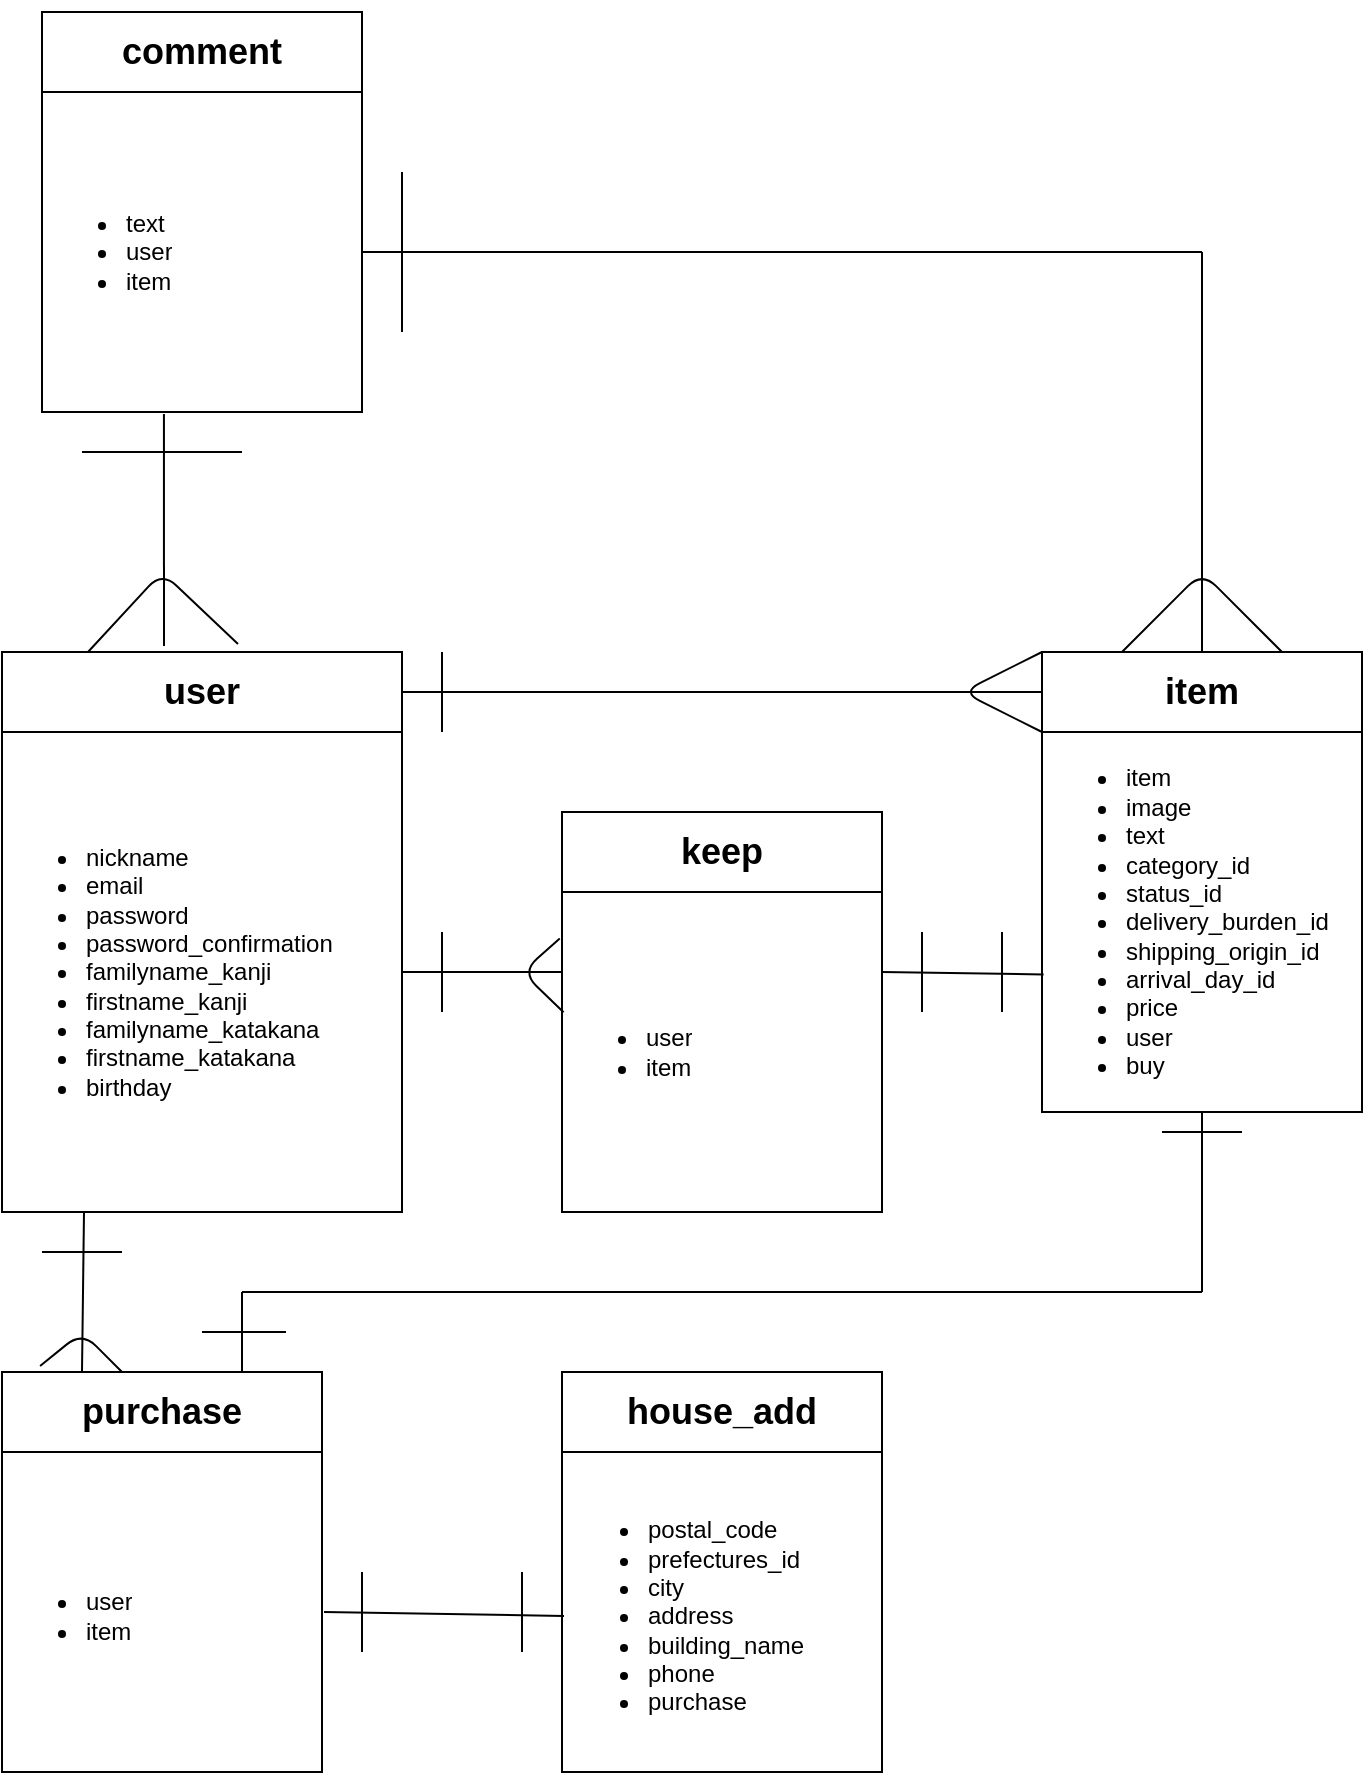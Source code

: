 <mxfile version="13.1.3">
    <diagram id="6hGFLwfOUW9BJ-s0fimq" name="Page-1">
        <mxGraphModel dx="1210" dy="585" grid="1" gridSize="10" guides="1" tooltips="1" connect="1" arrows="1" fold="1" page="1" pageScale="1" pageWidth="827" pageHeight="1169" math="0" shadow="0">
            <root>
                <mxCell id="0"/>
                <mxCell id="1" parent="0"/>
                <mxCell id="63" value="" style="rounded=0;whiteSpace=wrap;html=1;" parent="1" vertex="1">
                    <mxGeometry x="360" y="520" width="160" height="160" as="geometry"/>
                </mxCell>
                <mxCell id="53" value="" style="rounded=0;whiteSpace=wrap;html=1;" parent="1" vertex="1">
                    <mxGeometry x="360" y="800" width="160" height="160" as="geometry"/>
                </mxCell>
                <mxCell id="25" value="" style="rounded=0;whiteSpace=wrap;html=1;" parent="1" vertex="1">
                    <mxGeometry x="80" y="800" width="160" height="160" as="geometry"/>
                </mxCell>
                <mxCell id="6" value="&lt;h2&gt;user&lt;/h2&gt;" style="rounded=0;whiteSpace=wrap;html=1;" parent="1" vertex="1">
                    <mxGeometry x="80" y="400" width="200" height="40" as="geometry"/>
                </mxCell>
                <mxCell id="7" value="&lt;h2&gt;item&lt;/h2&gt;" style="rounded=0;whiteSpace=wrap;html=1;" parent="1" vertex="1">
                    <mxGeometry x="600" y="400" width="160" height="40" as="geometry"/>
                </mxCell>
                <mxCell id="10" value="&lt;h2&gt;purchase&lt;/h2&gt;" style="rounded=0;whiteSpace=wrap;html=1;" parent="1" vertex="1">
                    <mxGeometry x="80" y="760" width="160" height="40" as="geometry"/>
                </mxCell>
                <mxCell id="16" value="&lt;ul&gt;&lt;li&gt;user&lt;/li&gt;&lt;li&gt;item&lt;/li&gt;&lt;/ul&gt;" style="text;strokeColor=none;fillColor=none;html=1;whiteSpace=wrap;verticalAlign=middle;overflow=hidden;" parent="1" vertex="1">
                    <mxGeometry x="80" y="802" width="160" height="160" as="geometry"/>
                </mxCell>
                <mxCell id="22" value="" style="rounded=0;whiteSpace=wrap;html=1;" parent="1" vertex="1">
                    <mxGeometry x="80" y="440" width="200" height="240" as="geometry"/>
                </mxCell>
                <mxCell id="23" value="" style="rounded=0;whiteSpace=wrap;html=1;" parent="1" vertex="1">
                    <mxGeometry x="600" y="440" width="160" height="190" as="geometry"/>
                </mxCell>
                <mxCell id="26" value="&lt;ul&gt;&lt;li&gt;nickname&lt;/li&gt;&lt;li&gt;email&lt;/li&gt;&lt;li&gt;password&lt;/li&gt;&lt;li&gt;password_confirmation&lt;/li&gt;&lt;li&gt;familyname_kanji&lt;/li&gt;&lt;li&gt;firstname_kanji&lt;/li&gt;&lt;li&gt;familyname_katakana&lt;/li&gt;&lt;li&gt;firstname_katakana&lt;/li&gt;&lt;li&gt;birthday&lt;/li&gt;&lt;/ul&gt;" style="text;strokeColor=none;fillColor=none;html=1;whiteSpace=wrap;verticalAlign=middle;overflow=hidden;" parent="1" vertex="1">
                    <mxGeometry x="80" y="440" width="200" height="240" as="geometry"/>
                </mxCell>
                <mxCell id="27" value="&lt;ul&gt;&lt;li&gt;item&lt;/li&gt;&lt;li&gt;image&lt;/li&gt;&lt;li&gt;text&lt;/li&gt;&lt;li&gt;category_id&lt;/li&gt;&lt;li&gt;status_id&lt;/li&gt;&lt;li&gt;delivery_burden_id&lt;/li&gt;&lt;li&gt;shipping_origin_id&lt;/li&gt;&lt;li&gt;arrival_day_id&lt;/li&gt;&lt;li&gt;price&lt;/li&gt;&lt;li&gt;user&lt;/li&gt;&lt;li&gt;buy&lt;/li&gt;&lt;/ul&gt;" style="text;strokeColor=none;fillColor=none;html=1;whiteSpace=wrap;verticalAlign=middle;overflow=hidden;" parent="1" vertex="1">
                    <mxGeometry x="600" y="440" width="160" height="190" as="geometry"/>
                </mxCell>
                <mxCell id="32" value="" style="endArrow=none;html=1;exitX=1;exitY=0.5;exitDx=0;exitDy=0;entryX=0;entryY=0.5;entryDx=0;entryDy=0;" parent="1" source="6" target="7" edge="1">
                    <mxGeometry width="50" height="50" relative="1" as="geometry">
                        <mxPoint x="281" y="580" as="sourcePoint"/>
                        <mxPoint x="361" y="580" as="targetPoint"/>
                        <Array as="points"/>
                    </mxGeometry>
                </mxCell>
                <mxCell id="36" value="" style="endArrow=none;html=1;entryX=0.205;entryY=1;entryDx=0;entryDy=0;entryPerimeter=0;exitX=0.25;exitY=0;exitDx=0;exitDy=0;" parent="1" source="10" target="26" edge="1">
                    <mxGeometry width="50" height="50" relative="1" as="geometry">
                        <mxPoint x="140" y="690" as="sourcePoint"/>
                        <mxPoint x="190" y="640" as="targetPoint"/>
                    </mxGeometry>
                </mxCell>
                <mxCell id="45" value="" style="endArrow=none;html=1;entryX=0;entryY=0;entryDx=0;entryDy=0;exitX=0;exitY=0;exitDx=0;exitDy=0;" parent="1" source="27" target="7" edge="1">
                    <mxGeometry width="50" height="50" relative="1" as="geometry">
                        <mxPoint x="480" y="750" as="sourcePoint"/>
                        <mxPoint x="530" y="700" as="targetPoint"/>
                        <Array as="points">
                            <mxPoint x="560" y="420"/>
                        </Array>
                    </mxGeometry>
                </mxCell>
                <mxCell id="46" value="" style="endArrow=none;html=1;" parent="1" edge="1">
                    <mxGeometry width="50" height="50" relative="1" as="geometry">
                        <mxPoint x="300" y="440" as="sourcePoint"/>
                        <mxPoint x="300" y="400" as="targetPoint"/>
                    </mxGeometry>
                </mxCell>
                <mxCell id="47" value="" style="endArrow=none;html=1;" parent="1" edge="1">
                    <mxGeometry width="50" height="50" relative="1" as="geometry">
                        <mxPoint x="100" y="700" as="sourcePoint"/>
                        <mxPoint x="140" y="700" as="targetPoint"/>
                    </mxGeometry>
                </mxCell>
                <mxCell id="48" value="" style="endArrow=none;html=1;exitX=0.119;exitY=-0.075;exitDx=0;exitDy=0;exitPerimeter=0;" parent="1" source="10" target="10" edge="1">
                    <mxGeometry width="50" height="50" relative="1" as="geometry">
                        <mxPoint x="100" y="740" as="sourcePoint"/>
                        <mxPoint x="140" y="750" as="targetPoint"/>
                        <Array as="points">
                            <mxPoint x="120" y="740"/>
                            <mxPoint x="120" y="740"/>
                        </Array>
                    </mxGeometry>
                </mxCell>
                <mxCell id="51" value="&lt;h2&gt;house_add&lt;/h2&gt;" style="rounded=0;whiteSpace=wrap;html=1;" parent="1" vertex="1">
                    <mxGeometry x="360" y="760" width="160" height="40" as="geometry"/>
                </mxCell>
                <mxCell id="52" value="&lt;ul&gt;&lt;li&gt;postal_code&lt;/li&gt;&lt;li&gt;prefectures_id&lt;/li&gt;&lt;li&gt;city&lt;/li&gt;&lt;li&gt;address&lt;/li&gt;&lt;li&gt;building_name&lt;/li&gt;&lt;li&gt;phone&lt;/li&gt;&lt;li&gt;purchase&lt;/li&gt;&lt;/ul&gt;" style="text;strokeColor=none;fillColor=none;html=1;whiteSpace=wrap;verticalAlign=middle;overflow=hidden;" parent="1" vertex="1">
                    <mxGeometry x="361" y="802" width="160" height="160" as="geometry"/>
                </mxCell>
                <mxCell id="54" value="" style="endArrow=none;html=1;entryX=0;entryY=0.5;entryDx=0;entryDy=0;" parent="1" target="52" edge="1">
                    <mxGeometry width="50" height="50" relative="1" as="geometry">
                        <mxPoint x="241" y="880" as="sourcePoint"/>
                        <mxPoint x="300" y="780" as="targetPoint"/>
                    </mxGeometry>
                </mxCell>
                <mxCell id="55" value="" style="endArrow=none;html=1;" parent="1" edge="1">
                    <mxGeometry width="50" height="50" relative="1" as="geometry">
                        <mxPoint x="260" y="900" as="sourcePoint"/>
                        <mxPoint x="260" y="860" as="targetPoint"/>
                    </mxGeometry>
                </mxCell>
                <mxCell id="56" value="" style="endArrow=none;html=1;" parent="1" edge="1">
                    <mxGeometry width="50" height="50" relative="1" as="geometry">
                        <mxPoint x="340" y="860" as="sourcePoint"/>
                        <mxPoint x="340" y="900" as="targetPoint"/>
                    </mxGeometry>
                </mxCell>
                <mxCell id="57" value="" style="endArrow=none;html=1;exitX=0.75;exitY=0;exitDx=0;exitDy=0;" parent="1" source="10" edge="1">
                    <mxGeometry width="50" height="50" relative="1" as="geometry">
                        <mxPoint x="230" y="730" as="sourcePoint"/>
                        <mxPoint x="200" y="720" as="targetPoint"/>
                    </mxGeometry>
                </mxCell>
                <mxCell id="58" value="" style="endArrow=none;html=1;" parent="1" edge="1">
                    <mxGeometry width="50" height="50" relative="1" as="geometry">
                        <mxPoint x="200" y="720" as="sourcePoint"/>
                        <mxPoint x="680" y="720" as="targetPoint"/>
                    </mxGeometry>
                </mxCell>
                <mxCell id="59" value="" style="endArrow=none;html=1;entryX=0.5;entryY=1;entryDx=0;entryDy=0;" parent="1" target="27" edge="1">
                    <mxGeometry width="50" height="50" relative="1" as="geometry">
                        <mxPoint x="680" y="720" as="sourcePoint"/>
                        <mxPoint x="360" y="690" as="targetPoint"/>
                    </mxGeometry>
                </mxCell>
                <mxCell id="60" value="" style="endArrow=none;html=1;" parent="1" edge="1">
                    <mxGeometry width="50" height="50" relative="1" as="geometry">
                        <mxPoint x="660" y="640" as="sourcePoint"/>
                        <mxPoint x="700" y="640" as="targetPoint"/>
                        <Array as="points"/>
                    </mxGeometry>
                </mxCell>
                <mxCell id="61" value="" style="endArrow=none;html=1;" parent="1" edge="1">
                    <mxGeometry width="50" height="50" relative="1" as="geometry">
                        <mxPoint x="180" y="740" as="sourcePoint"/>
                        <mxPoint x="222" y="740" as="targetPoint"/>
                        <Array as="points">
                            <mxPoint x="200" y="740"/>
                        </Array>
                    </mxGeometry>
                </mxCell>
                <mxCell id="62" value="&lt;ul&gt;&lt;li&gt;user&lt;/li&gt;&lt;li&gt;item&lt;/li&gt;&lt;/ul&gt;" style="text;strokeColor=none;fillColor=none;html=1;whiteSpace=wrap;verticalAlign=middle;overflow=hidden;" parent="1" vertex="1">
                    <mxGeometry x="360" y="520" width="160" height="160" as="geometry"/>
                </mxCell>
                <mxCell id="64" value="&lt;h2&gt;keep&lt;/h2&gt;" style="rounded=0;whiteSpace=wrap;html=1;" parent="1" vertex="1">
                    <mxGeometry x="360" y="480" width="160" height="40" as="geometry"/>
                </mxCell>
                <mxCell id="65" value="" style="endArrow=none;html=1;exitX=1;exitY=0.5;exitDx=0;exitDy=0;entryX=0;entryY=0.25;entryDx=0;entryDy=0;" parent="1" source="26" target="62" edge="1">
                    <mxGeometry width="50" height="50" relative="1" as="geometry">
                        <mxPoint x="390" y="700" as="sourcePoint"/>
                        <mxPoint x="440" y="650" as="targetPoint"/>
                    </mxGeometry>
                </mxCell>
                <mxCell id="66" value="" style="endArrow=none;html=1;entryX=0.005;entryY=0.638;entryDx=0;entryDy=0;entryPerimeter=0;exitX=1;exitY=0.25;exitDx=0;exitDy=0;" parent="1" source="62" target="27" edge="1">
                    <mxGeometry width="50" height="50" relative="1" as="geometry">
                        <mxPoint x="390" y="700" as="sourcePoint"/>
                        <mxPoint x="440" y="650" as="targetPoint"/>
                    </mxGeometry>
                </mxCell>
                <mxCell id="67" value="" style="endArrow=none;html=1;" parent="1" edge="1">
                    <mxGeometry width="50" height="50" relative="1" as="geometry">
                        <mxPoint x="580" y="580" as="sourcePoint"/>
                        <mxPoint x="580" y="540" as="targetPoint"/>
                    </mxGeometry>
                </mxCell>
                <mxCell id="68" value="" style="endArrow=none;html=1;" parent="1" edge="1">
                    <mxGeometry width="50" height="50" relative="1" as="geometry">
                        <mxPoint x="540" y="580" as="sourcePoint"/>
                        <mxPoint x="540" y="540" as="targetPoint"/>
                    </mxGeometry>
                </mxCell>
                <mxCell id="69" value="" style="endArrow=none;html=1;" parent="1" edge="1">
                    <mxGeometry width="50" height="50" relative="1" as="geometry">
                        <mxPoint x="300" y="580" as="sourcePoint"/>
                        <mxPoint x="300" y="540" as="targetPoint"/>
                    </mxGeometry>
                </mxCell>
                <mxCell id="70" value="" style="endArrow=none;html=1;entryX=0.005;entryY=0.376;entryDx=0;entryDy=0;entryPerimeter=0;exitX=-0.007;exitY=0.145;exitDx=0;exitDy=0;exitPerimeter=0;" parent="1" source="62" target="62" edge="1">
                    <mxGeometry width="50" height="50" relative="1" as="geometry">
                        <mxPoint x="330" y="600" as="sourcePoint"/>
                        <mxPoint x="440" y="650" as="targetPoint"/>
                        <Array as="points">
                            <mxPoint x="340" y="560"/>
                        </Array>
                    </mxGeometry>
                </mxCell>
                <mxCell id="72" value="&lt;h2&gt;comment&lt;/h2&gt;" style="rounded=0;whiteSpace=wrap;html=1;" vertex="1" parent="1">
                    <mxGeometry x="100" y="80" width="160" height="40" as="geometry"/>
                </mxCell>
                <mxCell id="73" value="" style="rounded=0;whiteSpace=wrap;html=1;" vertex="1" parent="1">
                    <mxGeometry x="100" y="120" width="160" height="160" as="geometry"/>
                </mxCell>
                <mxCell id="75" value="&lt;ul&gt;&lt;li&gt;text&lt;/li&gt;&lt;li&gt;user&lt;/li&gt;&lt;li&gt;item&lt;/li&gt;&lt;/ul&gt;" style="text;strokeColor=none;fillColor=none;html=1;whiteSpace=wrap;verticalAlign=middle;overflow=hidden;" vertex="1" parent="1">
                    <mxGeometry x="100" y="120" width="160" height="160" as="geometry"/>
                </mxCell>
                <mxCell id="76" value="" style="endArrow=none;html=1;entryX=0.381;entryY=1.006;entryDx=0;entryDy=0;entryPerimeter=0;exitX=0.405;exitY=-0.075;exitDx=0;exitDy=0;exitPerimeter=0;" edge="1" parent="1" source="6" target="75">
                    <mxGeometry width="50" height="50" relative="1" as="geometry">
                        <mxPoint x="390" y="420" as="sourcePoint"/>
                        <mxPoint x="440" y="370" as="targetPoint"/>
                    </mxGeometry>
                </mxCell>
                <mxCell id="77" value="" style="endArrow=none;html=1;entryX=1;entryY=0.5;entryDx=0;entryDy=0;" edge="1" parent="1" target="75">
                    <mxGeometry width="50" height="50" relative="1" as="geometry">
                        <mxPoint x="680" y="200" as="sourcePoint"/>
                        <mxPoint x="440" y="370" as="targetPoint"/>
                    </mxGeometry>
                </mxCell>
                <mxCell id="78" value="" style="endArrow=none;html=1;exitX=0.5;exitY=0;exitDx=0;exitDy=0;" edge="1" parent="1" source="7">
                    <mxGeometry width="50" height="50" relative="1" as="geometry">
                        <mxPoint x="680" y="390" as="sourcePoint"/>
                        <mxPoint x="680" y="200" as="targetPoint"/>
                    </mxGeometry>
                </mxCell>
                <mxCell id="79" value="" style="endArrow=none;html=1;entryX=0.215;entryY=0;entryDx=0;entryDy=0;entryPerimeter=0;exitX=0.59;exitY=-0.1;exitDx=0;exitDy=0;exitPerimeter=0;" edge="1" parent="1" source="6" target="6">
                    <mxGeometry width="50" height="50" relative="1" as="geometry">
                        <mxPoint x="390" y="420" as="sourcePoint"/>
                        <mxPoint x="440" y="370" as="targetPoint"/>
                        <Array as="points">
                            <mxPoint x="160" y="360"/>
                        </Array>
                    </mxGeometry>
                </mxCell>
                <mxCell id="80" value="" style="endArrow=none;html=1;entryX=0.75;entryY=0;entryDx=0;entryDy=0;exitX=0.25;exitY=0;exitDx=0;exitDy=0;" edge="1" parent="1" source="7" target="7">
                    <mxGeometry width="50" height="50" relative="1" as="geometry">
                        <mxPoint x="390" y="420" as="sourcePoint"/>
                        <mxPoint x="440" y="370" as="targetPoint"/>
                        <Array as="points">
                            <mxPoint x="680" y="360"/>
                        </Array>
                    </mxGeometry>
                </mxCell>
                <mxCell id="81" value="" style="endArrow=none;html=1;" edge="1" parent="1">
                    <mxGeometry width="50" height="50" relative="1" as="geometry">
                        <mxPoint x="120" y="300" as="sourcePoint"/>
                        <mxPoint x="200" y="300" as="targetPoint"/>
                    </mxGeometry>
                </mxCell>
                <mxCell id="82" value="" style="endArrow=none;html=1;" edge="1" parent="1">
                    <mxGeometry width="50" height="50" relative="1" as="geometry">
                        <mxPoint x="280" y="240" as="sourcePoint"/>
                        <mxPoint x="280" y="160" as="targetPoint"/>
                    </mxGeometry>
                </mxCell>
            </root>
        </mxGraphModel>
    </diagram>
</mxfile>